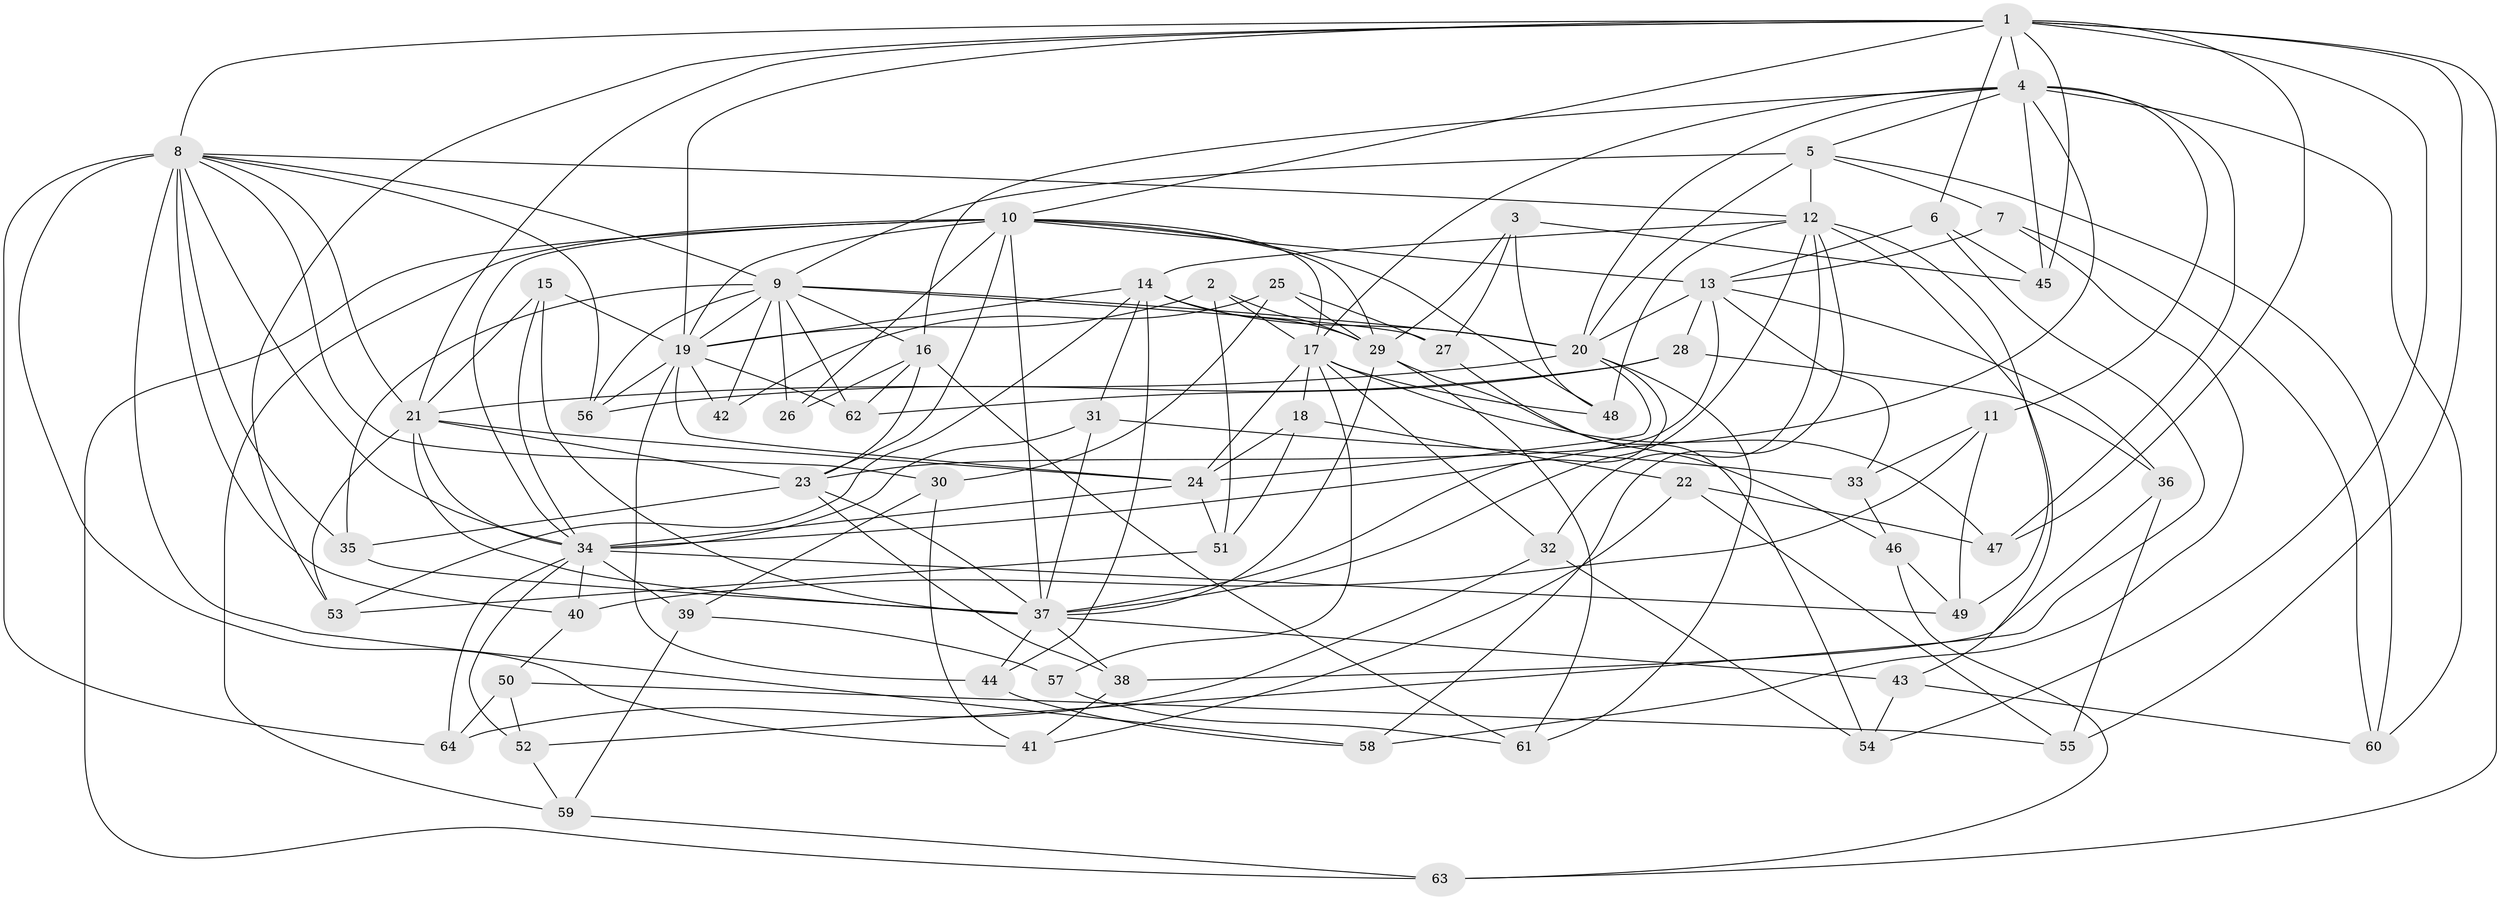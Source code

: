 // original degree distribution, {4: 1.0}
// Generated by graph-tools (version 1.1) at 2025/37/03/09/25 02:37:51]
// undirected, 64 vertices, 177 edges
graph export_dot {
graph [start="1"]
  node [color=gray90,style=filled];
  1;
  2;
  3;
  4;
  5;
  6;
  7;
  8;
  9;
  10;
  11;
  12;
  13;
  14;
  15;
  16;
  17;
  18;
  19;
  20;
  21;
  22;
  23;
  24;
  25;
  26;
  27;
  28;
  29;
  30;
  31;
  32;
  33;
  34;
  35;
  36;
  37;
  38;
  39;
  40;
  41;
  42;
  43;
  44;
  45;
  46;
  47;
  48;
  49;
  50;
  51;
  52;
  53;
  54;
  55;
  56;
  57;
  58;
  59;
  60;
  61;
  62;
  63;
  64;
  1 -- 4 [weight=1.0];
  1 -- 6 [weight=1.0];
  1 -- 8 [weight=1.0];
  1 -- 10 [weight=1.0];
  1 -- 19 [weight=1.0];
  1 -- 21 [weight=1.0];
  1 -- 45 [weight=1.0];
  1 -- 47 [weight=1.0];
  1 -- 53 [weight=1.0];
  1 -- 54 [weight=1.0];
  1 -- 55 [weight=1.0];
  1 -- 63 [weight=1.0];
  2 -- 17 [weight=1.0];
  2 -- 19 [weight=1.0];
  2 -- 29 [weight=1.0];
  2 -- 51 [weight=1.0];
  3 -- 27 [weight=1.0];
  3 -- 29 [weight=1.0];
  3 -- 45 [weight=1.0];
  3 -- 48 [weight=1.0];
  4 -- 5 [weight=1.0];
  4 -- 11 [weight=1.0];
  4 -- 16 [weight=1.0];
  4 -- 17 [weight=1.0];
  4 -- 20 [weight=2.0];
  4 -- 23 [weight=2.0];
  4 -- 45 [weight=1.0];
  4 -- 47 [weight=1.0];
  4 -- 60 [weight=1.0];
  5 -- 7 [weight=1.0];
  5 -- 9 [weight=1.0];
  5 -- 12 [weight=3.0];
  5 -- 20 [weight=1.0];
  5 -- 60 [weight=1.0];
  6 -- 13 [weight=1.0];
  6 -- 45 [weight=1.0];
  6 -- 52 [weight=1.0];
  7 -- 13 [weight=1.0];
  7 -- 58 [weight=1.0];
  7 -- 60 [weight=1.0];
  8 -- 9 [weight=1.0];
  8 -- 12 [weight=1.0];
  8 -- 21 [weight=1.0];
  8 -- 30 [weight=1.0];
  8 -- 34 [weight=1.0];
  8 -- 35 [weight=1.0];
  8 -- 40 [weight=1.0];
  8 -- 41 [weight=1.0];
  8 -- 56 [weight=1.0];
  8 -- 58 [weight=1.0];
  8 -- 64 [weight=1.0];
  9 -- 16 [weight=2.0];
  9 -- 19 [weight=1.0];
  9 -- 20 [weight=1.0];
  9 -- 26 [weight=1.0];
  9 -- 27 [weight=1.0];
  9 -- 35 [weight=1.0];
  9 -- 42 [weight=1.0];
  9 -- 56 [weight=1.0];
  9 -- 62 [weight=1.0];
  10 -- 13 [weight=1.0];
  10 -- 17 [weight=1.0];
  10 -- 19 [weight=1.0];
  10 -- 23 [weight=1.0];
  10 -- 26 [weight=1.0];
  10 -- 29 [weight=1.0];
  10 -- 34 [weight=1.0];
  10 -- 37 [weight=1.0];
  10 -- 48 [weight=1.0];
  10 -- 59 [weight=1.0];
  10 -- 63 [weight=1.0];
  11 -- 33 [weight=1.0];
  11 -- 40 [weight=1.0];
  11 -- 49 [weight=1.0];
  12 -- 14 [weight=2.0];
  12 -- 32 [weight=1.0];
  12 -- 37 [weight=1.0];
  12 -- 43 [weight=1.0];
  12 -- 48 [weight=1.0];
  12 -- 49 [weight=1.0];
  12 -- 58 [weight=1.0];
  13 -- 20 [weight=1.0];
  13 -- 28 [weight=3.0];
  13 -- 33 [weight=1.0];
  13 -- 34 [weight=1.0];
  13 -- 36 [weight=1.0];
  14 -- 19 [weight=1.0];
  14 -- 20 [weight=1.0];
  14 -- 29 [weight=1.0];
  14 -- 31 [weight=1.0];
  14 -- 44 [weight=1.0];
  14 -- 53 [weight=1.0];
  15 -- 19 [weight=1.0];
  15 -- 21 [weight=1.0];
  15 -- 34 [weight=1.0];
  15 -- 37 [weight=1.0];
  16 -- 23 [weight=1.0];
  16 -- 26 [weight=2.0];
  16 -- 61 [weight=1.0];
  16 -- 62 [weight=1.0];
  17 -- 18 [weight=1.0];
  17 -- 24 [weight=1.0];
  17 -- 32 [weight=1.0];
  17 -- 47 [weight=1.0];
  17 -- 48 [weight=1.0];
  17 -- 57 [weight=2.0];
  18 -- 22 [weight=1.0];
  18 -- 24 [weight=1.0];
  18 -- 51 [weight=1.0];
  19 -- 24 [weight=1.0];
  19 -- 42 [weight=2.0];
  19 -- 44 [weight=1.0];
  19 -- 56 [weight=1.0];
  19 -- 62 [weight=1.0];
  20 -- 21 [weight=1.0];
  20 -- 24 [weight=1.0];
  20 -- 37 [weight=1.0];
  20 -- 61 [weight=1.0];
  21 -- 23 [weight=1.0];
  21 -- 24 [weight=2.0];
  21 -- 34 [weight=1.0];
  21 -- 37 [weight=1.0];
  21 -- 53 [weight=1.0];
  22 -- 41 [weight=1.0];
  22 -- 47 [weight=1.0];
  22 -- 55 [weight=1.0];
  23 -- 35 [weight=1.0];
  23 -- 37 [weight=1.0];
  23 -- 38 [weight=1.0];
  24 -- 34 [weight=1.0];
  24 -- 51 [weight=1.0];
  25 -- 27 [weight=1.0];
  25 -- 29 [weight=1.0];
  25 -- 30 [weight=1.0];
  25 -- 42 [weight=1.0];
  27 -- 54 [weight=1.0];
  28 -- 36 [weight=1.0];
  28 -- 56 [weight=1.0];
  28 -- 62 [weight=1.0];
  29 -- 37 [weight=1.0];
  29 -- 46 [weight=1.0];
  29 -- 61 [weight=1.0];
  30 -- 39 [weight=1.0];
  30 -- 41 [weight=1.0];
  31 -- 33 [weight=1.0];
  31 -- 34 [weight=1.0];
  31 -- 37 [weight=1.0];
  32 -- 54 [weight=1.0];
  32 -- 64 [weight=1.0];
  33 -- 46 [weight=1.0];
  34 -- 39 [weight=1.0];
  34 -- 40 [weight=1.0];
  34 -- 49 [weight=1.0];
  34 -- 52 [weight=1.0];
  34 -- 64 [weight=1.0];
  35 -- 37 [weight=1.0];
  36 -- 38 [weight=1.0];
  36 -- 55 [weight=1.0];
  37 -- 38 [weight=1.0];
  37 -- 43 [weight=1.0];
  37 -- 44 [weight=1.0];
  38 -- 41 [weight=1.0];
  39 -- 57 [weight=1.0];
  39 -- 59 [weight=1.0];
  40 -- 50 [weight=1.0];
  43 -- 54 [weight=1.0];
  43 -- 60 [weight=1.0];
  44 -- 58 [weight=1.0];
  46 -- 49 [weight=1.0];
  46 -- 63 [weight=1.0];
  50 -- 52 [weight=1.0];
  50 -- 55 [weight=1.0];
  50 -- 64 [weight=1.0];
  51 -- 53 [weight=1.0];
  52 -- 59 [weight=1.0];
  57 -- 61 [weight=1.0];
  59 -- 63 [weight=1.0];
}
